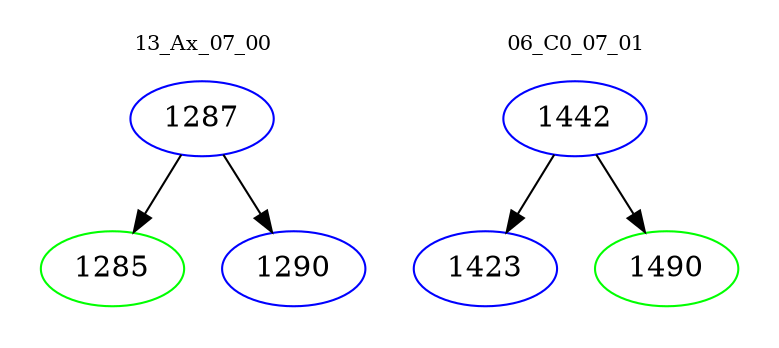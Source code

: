 digraph{
subgraph cluster_0 {
color = white
label = "13_Ax_07_00";
fontsize=10;
T0_1287 [label="1287", color="blue"]
T0_1287 -> T0_1285 [color="black"]
T0_1285 [label="1285", color="green"]
T0_1287 -> T0_1290 [color="black"]
T0_1290 [label="1290", color="blue"]
}
subgraph cluster_1 {
color = white
label = "06_C0_07_01";
fontsize=10;
T1_1442 [label="1442", color="blue"]
T1_1442 -> T1_1423 [color="black"]
T1_1423 [label="1423", color="blue"]
T1_1442 -> T1_1490 [color="black"]
T1_1490 [label="1490", color="green"]
}
}
